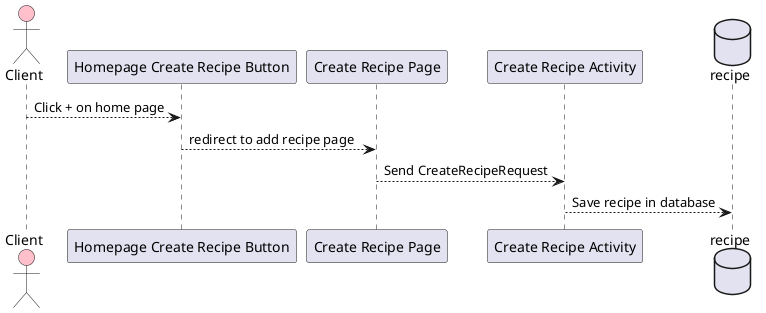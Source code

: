 @startuml
'https://plantuml.com/sequence-diagram

actor Client #pink
participant "Homepage Create Recipe Button"
participant "Create Recipe Page"
participant "Create Recipe Activity"
database "recipe"

Client --> "Homepage Create Recipe Button" :Click + on home page
"Homepage Create Recipe Button" --> "Create Recipe Page" : redirect to add recipe page
"Create Recipe Page" --> "Create Recipe Activity": Send CreateRecipeRequest
"Create Recipe Activity" --> "recipe" : Save recipe in database


@enduml